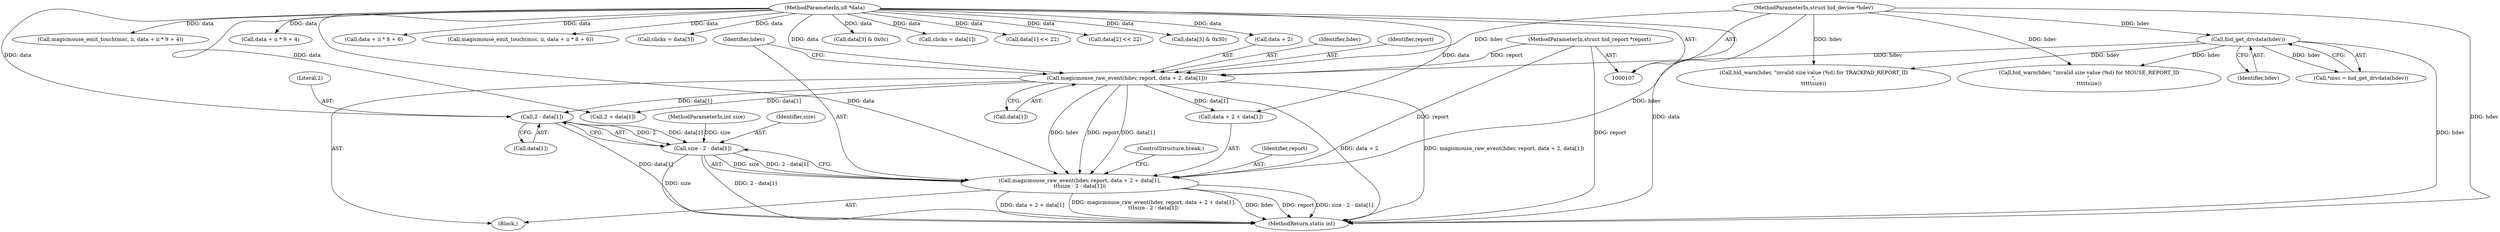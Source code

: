 digraph "0_linux_c54def7bd64d7c0b6993336abcffb8444795bf38@array" {
"1000329" [label="(Call,2 - data[1])"];
"1000110" [label="(MethodParameterIn,u8 *data)"];
"1000308" [label="(Call,magicmouse_raw_event(hdev, report, data + 2, data[1]))"];
"1000116" [label="(Call,hid_get_drvdata(hdev))"];
"1000108" [label="(MethodParameterIn,struct hid_device *hdev)"];
"1000109" [label="(MethodParameterIn,struct hid_report *report)"];
"1000327" [label="(Call,size - 2 - data[1])"];
"1000317" [label="(Call,magicmouse_raw_event(hdev, report, data + 2 + data[1],\n\t\t\tsize - 2 - data[1]))"];
"1000142" [label="(Block,)"];
"1000190" [label="(Call,magicmouse_emit_touch(msc, ii, data + ii * 9 + 4))"];
"1000309" [label="(Identifier,hdev)"];
"1000110" [label="(MethodParameterIn,u8 *data)"];
"1000193" [label="(Call,data + ii * 9 + 4)"];
"1000318" [label="(Identifier,hdev)"];
"1000256" [label="(Call,data + ii * 8 + 6)"];
"1000117" [label="(Identifier,hdev)"];
"1000253" [label="(Call,magicmouse_emit_touch(msc, ii, data + ii * 8 + 6))"];
"1000330" [label="(Literal,2)"];
"1000109" [label="(MethodParameterIn,struct hid_report *report)"];
"1000320" [label="(Call,data + 2 + data[1])"];
"1000328" [label="(Identifier,size)"];
"1000327" [label="(Call,size - 2 - data[1])"];
"1000301" [label="(Call,clicks = data[3])"];
"1000322" [label="(Call,2 + data[1])"];
"1000311" [label="(Call,data + 2)"];
"1000108" [label="(MethodParameterIn,struct hid_device *hdev)"];
"1000270" [label="(Call,data[3] & 0x0c)"];
"1000170" [label="(Call,hid_warn(hdev, \"invalid size value (%d) for TRACKPAD_REPORT_ID\n\",\n\t\t\t\t\tsize))"];
"1000233" [label="(Call,hid_warn(hdev, \"invalid size value (%d) for MOUSE_REPORT_ID\n\",\n\t\t\t\t\tsize))"];
"1000317" [label="(Call,magicmouse_raw_event(hdev, report, data + 2 + data[1],\n\t\t\tsize - 2 - data[1]))"];
"1000200" [label="(Call,clicks = data[1])"];
"1000308" [label="(Call,magicmouse_raw_event(hdev, report, data + 2, data[1]))"];
"1000334" [label="(ControlStructure,break;)"];
"1000276" [label="(Call,data[1] << 22)"];
"1000295" [label="(Call,data[2] << 22)"];
"1000289" [label="(Call,data[3] & 0x30)"];
"1000116" [label="(Call,hid_get_drvdata(hdev))"];
"1000329" [label="(Call,2 - data[1])"];
"1000319" [label="(Identifier,report)"];
"1000310" [label="(Identifier,report)"];
"1000114" [label="(Call,*msc = hid_get_drvdata(hdev))"];
"1000375" [label="(MethodReturn,static int)"];
"1000314" [label="(Call,data[1])"];
"1000111" [label="(MethodParameterIn,int size)"];
"1000331" [label="(Call,data[1])"];
"1000329" -> "1000327"  [label="AST: "];
"1000329" -> "1000331"  [label="CFG: "];
"1000330" -> "1000329"  [label="AST: "];
"1000331" -> "1000329"  [label="AST: "];
"1000327" -> "1000329"  [label="CFG: "];
"1000329" -> "1000375"  [label="DDG: data[1]"];
"1000329" -> "1000327"  [label="DDG: 2"];
"1000329" -> "1000327"  [label="DDG: data[1]"];
"1000110" -> "1000329"  [label="DDG: data"];
"1000308" -> "1000329"  [label="DDG: data[1]"];
"1000110" -> "1000107"  [label="AST: "];
"1000110" -> "1000375"  [label="DDG: data"];
"1000110" -> "1000190"  [label="DDG: data"];
"1000110" -> "1000193"  [label="DDG: data"];
"1000110" -> "1000200"  [label="DDG: data"];
"1000110" -> "1000253"  [label="DDG: data"];
"1000110" -> "1000256"  [label="DDG: data"];
"1000110" -> "1000270"  [label="DDG: data"];
"1000110" -> "1000276"  [label="DDG: data"];
"1000110" -> "1000289"  [label="DDG: data"];
"1000110" -> "1000295"  [label="DDG: data"];
"1000110" -> "1000301"  [label="DDG: data"];
"1000110" -> "1000308"  [label="DDG: data"];
"1000110" -> "1000311"  [label="DDG: data"];
"1000110" -> "1000317"  [label="DDG: data"];
"1000110" -> "1000320"  [label="DDG: data"];
"1000110" -> "1000322"  [label="DDG: data"];
"1000308" -> "1000142"  [label="AST: "];
"1000308" -> "1000314"  [label="CFG: "];
"1000309" -> "1000308"  [label="AST: "];
"1000310" -> "1000308"  [label="AST: "];
"1000311" -> "1000308"  [label="AST: "];
"1000314" -> "1000308"  [label="AST: "];
"1000318" -> "1000308"  [label="CFG: "];
"1000308" -> "1000375"  [label="DDG: data + 2"];
"1000308" -> "1000375"  [label="DDG: magicmouse_raw_event(hdev, report, data + 2, data[1])"];
"1000116" -> "1000308"  [label="DDG: hdev"];
"1000108" -> "1000308"  [label="DDG: hdev"];
"1000109" -> "1000308"  [label="DDG: report"];
"1000308" -> "1000317"  [label="DDG: hdev"];
"1000308" -> "1000317"  [label="DDG: report"];
"1000308" -> "1000317"  [label="DDG: data[1]"];
"1000308" -> "1000320"  [label="DDG: data[1]"];
"1000308" -> "1000322"  [label="DDG: data[1]"];
"1000116" -> "1000114"  [label="AST: "];
"1000116" -> "1000117"  [label="CFG: "];
"1000117" -> "1000116"  [label="AST: "];
"1000114" -> "1000116"  [label="CFG: "];
"1000116" -> "1000375"  [label="DDG: hdev"];
"1000116" -> "1000114"  [label="DDG: hdev"];
"1000108" -> "1000116"  [label="DDG: hdev"];
"1000116" -> "1000170"  [label="DDG: hdev"];
"1000116" -> "1000233"  [label="DDG: hdev"];
"1000108" -> "1000107"  [label="AST: "];
"1000108" -> "1000375"  [label="DDG: hdev"];
"1000108" -> "1000170"  [label="DDG: hdev"];
"1000108" -> "1000233"  [label="DDG: hdev"];
"1000108" -> "1000317"  [label="DDG: hdev"];
"1000109" -> "1000107"  [label="AST: "];
"1000109" -> "1000375"  [label="DDG: report"];
"1000109" -> "1000317"  [label="DDG: report"];
"1000327" -> "1000317"  [label="AST: "];
"1000328" -> "1000327"  [label="AST: "];
"1000317" -> "1000327"  [label="CFG: "];
"1000327" -> "1000375"  [label="DDG: size"];
"1000327" -> "1000375"  [label="DDG: 2 - data[1]"];
"1000327" -> "1000317"  [label="DDG: size"];
"1000327" -> "1000317"  [label="DDG: 2 - data[1]"];
"1000111" -> "1000327"  [label="DDG: size"];
"1000317" -> "1000142"  [label="AST: "];
"1000318" -> "1000317"  [label="AST: "];
"1000319" -> "1000317"  [label="AST: "];
"1000320" -> "1000317"  [label="AST: "];
"1000334" -> "1000317"  [label="CFG: "];
"1000317" -> "1000375"  [label="DDG: hdev"];
"1000317" -> "1000375"  [label="DDG: report"];
"1000317" -> "1000375"  [label="DDG: size - 2 - data[1]"];
"1000317" -> "1000375"  [label="DDG: data + 2 + data[1]"];
"1000317" -> "1000375"  [label="DDG: magicmouse_raw_event(hdev, report, data + 2 + data[1],\n\t\t\tsize - 2 - data[1])"];
}
